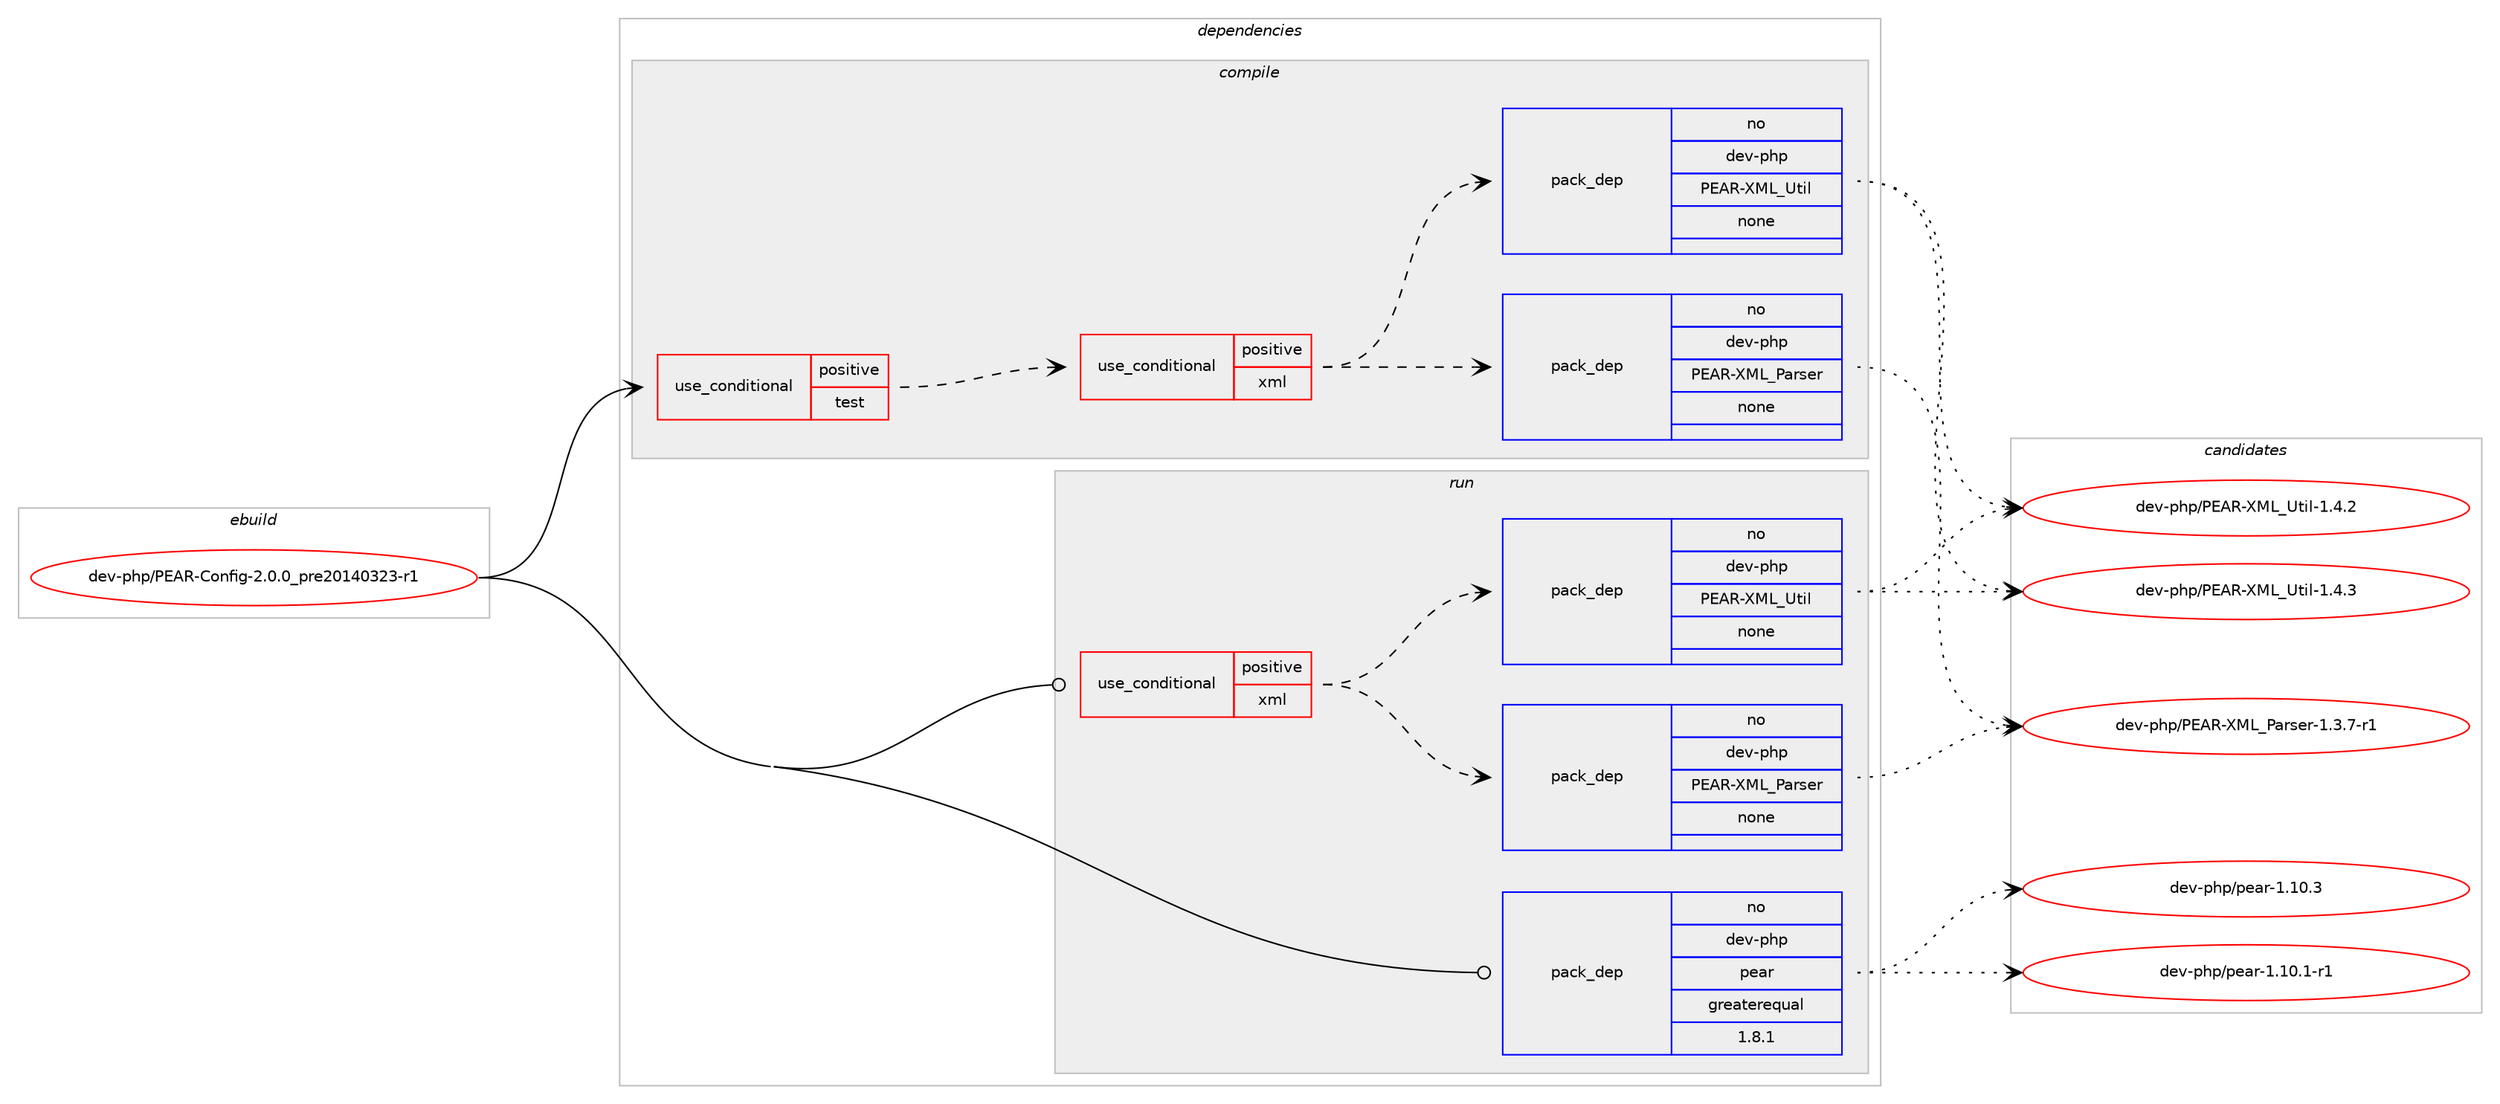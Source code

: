 digraph prolog {

# *************
# Graph options
# *************

newrank=true;
concentrate=true;
compound=true;
graph [rankdir=LR,fontname=Helvetica,fontsize=10,ranksep=1.5];#, ranksep=2.5, nodesep=0.2];
edge  [arrowhead=vee];
node  [fontname=Helvetica,fontsize=10];

# **********
# The ebuild
# **********

subgraph cluster_leftcol {
color=gray;
rank=same;
label=<<i>ebuild</i>>;
id [label="dev-php/PEAR-Config-2.0.0_pre20140323-r1", color=red, width=4, href="../dev-php/PEAR-Config-2.0.0_pre20140323-r1.svg"];
}

# ****************
# The dependencies
# ****************

subgraph cluster_midcol {
color=gray;
label=<<i>dependencies</i>>;
subgraph cluster_compile {
fillcolor="#eeeeee";
style=filled;
label=<<i>compile</i>>;
subgraph cond369212 {
dependency1392250 [label=<<TABLE BORDER="0" CELLBORDER="1" CELLSPACING="0" CELLPADDING="4"><TR><TD ROWSPAN="3" CELLPADDING="10">use_conditional</TD></TR><TR><TD>positive</TD></TR><TR><TD>test</TD></TR></TABLE>>, shape=none, color=red];
subgraph cond369213 {
dependency1392251 [label=<<TABLE BORDER="0" CELLBORDER="1" CELLSPACING="0" CELLPADDING="4"><TR><TD ROWSPAN="3" CELLPADDING="10">use_conditional</TD></TR><TR><TD>positive</TD></TR><TR><TD>xml</TD></TR></TABLE>>, shape=none, color=red];
subgraph pack999972 {
dependency1392252 [label=<<TABLE BORDER="0" CELLBORDER="1" CELLSPACING="0" CELLPADDING="4" WIDTH="220"><TR><TD ROWSPAN="6" CELLPADDING="30">pack_dep</TD></TR><TR><TD WIDTH="110">no</TD></TR><TR><TD>dev-php</TD></TR><TR><TD>PEAR-XML_Parser</TD></TR><TR><TD>none</TD></TR><TR><TD></TD></TR></TABLE>>, shape=none, color=blue];
}
dependency1392251:e -> dependency1392252:w [weight=20,style="dashed",arrowhead="vee"];
subgraph pack999973 {
dependency1392253 [label=<<TABLE BORDER="0" CELLBORDER="1" CELLSPACING="0" CELLPADDING="4" WIDTH="220"><TR><TD ROWSPAN="6" CELLPADDING="30">pack_dep</TD></TR><TR><TD WIDTH="110">no</TD></TR><TR><TD>dev-php</TD></TR><TR><TD>PEAR-XML_Util</TD></TR><TR><TD>none</TD></TR><TR><TD></TD></TR></TABLE>>, shape=none, color=blue];
}
dependency1392251:e -> dependency1392253:w [weight=20,style="dashed",arrowhead="vee"];
}
dependency1392250:e -> dependency1392251:w [weight=20,style="dashed",arrowhead="vee"];
}
id:e -> dependency1392250:w [weight=20,style="solid",arrowhead="vee"];
}
subgraph cluster_compileandrun {
fillcolor="#eeeeee";
style=filled;
label=<<i>compile and run</i>>;
}
subgraph cluster_run {
fillcolor="#eeeeee";
style=filled;
label=<<i>run</i>>;
subgraph cond369214 {
dependency1392254 [label=<<TABLE BORDER="0" CELLBORDER="1" CELLSPACING="0" CELLPADDING="4"><TR><TD ROWSPAN="3" CELLPADDING="10">use_conditional</TD></TR><TR><TD>positive</TD></TR><TR><TD>xml</TD></TR></TABLE>>, shape=none, color=red];
subgraph pack999974 {
dependency1392255 [label=<<TABLE BORDER="0" CELLBORDER="1" CELLSPACING="0" CELLPADDING="4" WIDTH="220"><TR><TD ROWSPAN="6" CELLPADDING="30">pack_dep</TD></TR><TR><TD WIDTH="110">no</TD></TR><TR><TD>dev-php</TD></TR><TR><TD>PEAR-XML_Parser</TD></TR><TR><TD>none</TD></TR><TR><TD></TD></TR></TABLE>>, shape=none, color=blue];
}
dependency1392254:e -> dependency1392255:w [weight=20,style="dashed",arrowhead="vee"];
subgraph pack999975 {
dependency1392256 [label=<<TABLE BORDER="0" CELLBORDER="1" CELLSPACING="0" CELLPADDING="4" WIDTH="220"><TR><TD ROWSPAN="6" CELLPADDING="30">pack_dep</TD></TR><TR><TD WIDTH="110">no</TD></TR><TR><TD>dev-php</TD></TR><TR><TD>PEAR-XML_Util</TD></TR><TR><TD>none</TD></TR><TR><TD></TD></TR></TABLE>>, shape=none, color=blue];
}
dependency1392254:e -> dependency1392256:w [weight=20,style="dashed",arrowhead="vee"];
}
id:e -> dependency1392254:w [weight=20,style="solid",arrowhead="odot"];
subgraph pack999976 {
dependency1392257 [label=<<TABLE BORDER="0" CELLBORDER="1" CELLSPACING="0" CELLPADDING="4" WIDTH="220"><TR><TD ROWSPAN="6" CELLPADDING="30">pack_dep</TD></TR><TR><TD WIDTH="110">no</TD></TR><TR><TD>dev-php</TD></TR><TR><TD>pear</TD></TR><TR><TD>greaterequal</TD></TR><TR><TD>1.8.1</TD></TR></TABLE>>, shape=none, color=blue];
}
id:e -> dependency1392257:w [weight=20,style="solid",arrowhead="odot"];
}
}

# **************
# The candidates
# **************

subgraph cluster_choices {
rank=same;
color=gray;
label=<<i>candidates</i>>;

subgraph choice999972 {
color=black;
nodesep=1;
choice100101118451121041124780696582458877769580971141151011144549465146554511449 [label="dev-php/PEAR-XML_Parser-1.3.7-r1", color=red, width=4,href="../dev-php/PEAR-XML_Parser-1.3.7-r1.svg"];
dependency1392252:e -> choice100101118451121041124780696582458877769580971141151011144549465146554511449:w [style=dotted,weight="100"];
}
subgraph choice999973 {
color=black;
nodesep=1;
choice100101118451121041124780696582458877769585116105108454946524650 [label="dev-php/PEAR-XML_Util-1.4.2", color=red, width=4,href="../dev-php/PEAR-XML_Util-1.4.2.svg"];
choice100101118451121041124780696582458877769585116105108454946524651 [label="dev-php/PEAR-XML_Util-1.4.3", color=red, width=4,href="../dev-php/PEAR-XML_Util-1.4.3.svg"];
dependency1392253:e -> choice100101118451121041124780696582458877769585116105108454946524650:w [style=dotted,weight="100"];
dependency1392253:e -> choice100101118451121041124780696582458877769585116105108454946524651:w [style=dotted,weight="100"];
}
subgraph choice999974 {
color=black;
nodesep=1;
choice100101118451121041124780696582458877769580971141151011144549465146554511449 [label="dev-php/PEAR-XML_Parser-1.3.7-r1", color=red, width=4,href="../dev-php/PEAR-XML_Parser-1.3.7-r1.svg"];
dependency1392255:e -> choice100101118451121041124780696582458877769580971141151011144549465146554511449:w [style=dotted,weight="100"];
}
subgraph choice999975 {
color=black;
nodesep=1;
choice100101118451121041124780696582458877769585116105108454946524650 [label="dev-php/PEAR-XML_Util-1.4.2", color=red, width=4,href="../dev-php/PEAR-XML_Util-1.4.2.svg"];
choice100101118451121041124780696582458877769585116105108454946524651 [label="dev-php/PEAR-XML_Util-1.4.3", color=red, width=4,href="../dev-php/PEAR-XML_Util-1.4.3.svg"];
dependency1392256:e -> choice100101118451121041124780696582458877769585116105108454946524650:w [style=dotted,weight="100"];
dependency1392256:e -> choice100101118451121041124780696582458877769585116105108454946524651:w [style=dotted,weight="100"];
}
subgraph choice999976 {
color=black;
nodesep=1;
choice100101118451121041124711210197114454946494846494511449 [label="dev-php/pear-1.10.1-r1", color=red, width=4,href="../dev-php/pear-1.10.1-r1.svg"];
choice10010111845112104112471121019711445494649484651 [label="dev-php/pear-1.10.3", color=red, width=4,href="../dev-php/pear-1.10.3.svg"];
dependency1392257:e -> choice100101118451121041124711210197114454946494846494511449:w [style=dotted,weight="100"];
dependency1392257:e -> choice10010111845112104112471121019711445494649484651:w [style=dotted,weight="100"];
}
}

}
